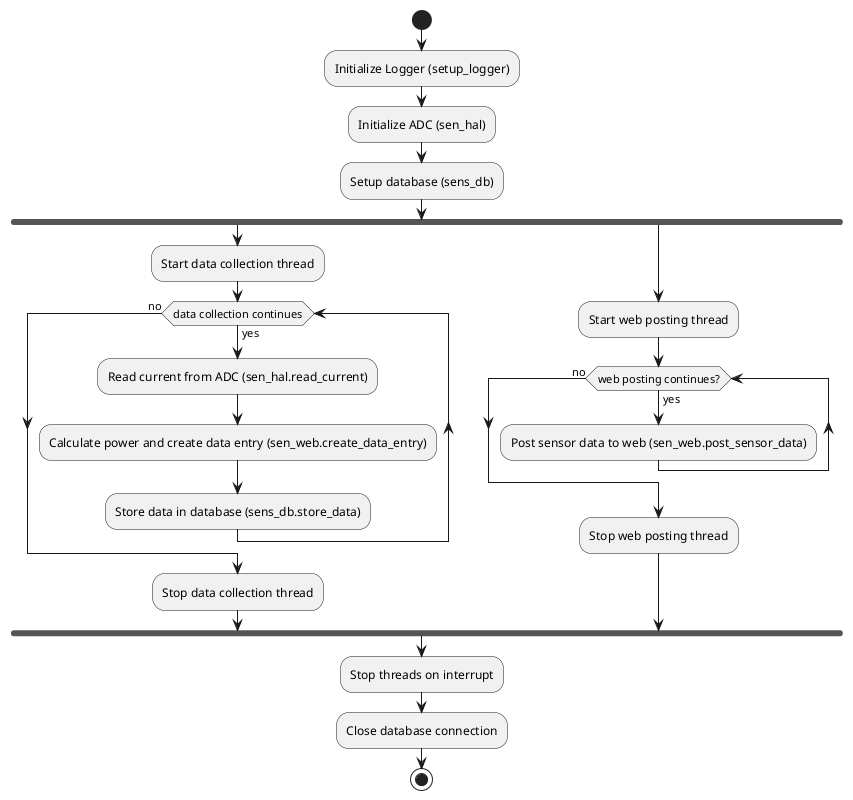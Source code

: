 @startuml
start

:Initialize Logger (setup_logger);
:Initialize ADC (sen_hal);
:Setup database (sens_db);

fork
  :Start data collection thread;
  while (data collection continues) is (yes)
    :Read current from ADC (sen_hal.read_current);
    :Calculate power and create data entry (sen_web.create_data_entry);
    :Store data in database (sens_db.store_data);
  endwhile (no)
  :Stop data collection thread;
fork again
  :Start web posting thread;
  while (web posting continues?) is (yes)
    :Post sensor data to web (sen_web.post_sensor_data);
  endwhile (no)
  :Stop web posting thread;
end fork

:Stop threads on interrupt;
:Close database connection;

stop
@enduml